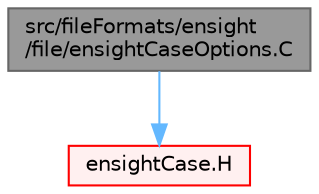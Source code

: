 digraph "src/fileFormats/ensight/file/ensightCaseOptions.C"
{
 // LATEX_PDF_SIZE
  bgcolor="transparent";
  edge [fontname=Helvetica,fontsize=10,labelfontname=Helvetica,labelfontsize=10];
  node [fontname=Helvetica,fontsize=10,shape=box,height=0.2,width=0.4];
  Node1 [id="Node000001",label="src/fileFormats/ensight\l/file/ensightCaseOptions.C",height=0.2,width=0.4,color="gray40", fillcolor="grey60", style="filled", fontcolor="black",tooltip=" "];
  Node1 -> Node2 [id="edge1_Node000001_Node000002",color="steelblue1",style="solid",tooltip=" "];
  Node2 [id="Node000002",label="ensightCase.H",height=0.2,width=0.4,color="red", fillcolor="#FFF0F0", style="filled",URL="$ensightCase_8H.html",tooltip=" "];
}
